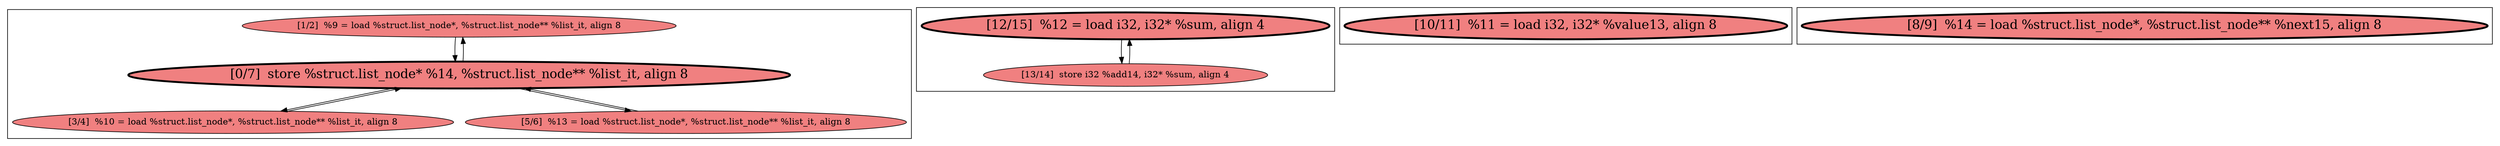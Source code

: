 
digraph G {



node313->node312 [ ]
node316->node315 [ ]
node311->node312 [ ]
node312->node311 [ ]
node312->node310 [ ]
node310->node312 [ ]
node315->node316 [ ]
node312->node313 [ ]


subgraph cluster3 {


node317 [penwidth=3.0,fontsize=20,fillcolor=lightcoral,label="[10/11]  %11 = load i32, i32* %value13, align 8",shape=ellipse,style=filled ]



}

subgraph cluster2 {


node316 [penwidth=3.0,fontsize=20,fillcolor=lightcoral,label="[12/15]  %12 = load i32, i32* %sum, align 4",shape=ellipse,style=filled ]
node315 [fillcolor=lightcoral,label="[13/14]  store i32 %add14, i32* %sum, align 4",shape=ellipse,style=filled ]



}

subgraph cluster0 {


node312 [penwidth=3.0,fontsize=20,fillcolor=lightcoral,label="[0/7]  store %struct.list_node* %14, %struct.list_node** %list_it, align 8",shape=ellipse,style=filled ]
node310 [fillcolor=lightcoral,label="[5/6]  %13 = load %struct.list_node*, %struct.list_node** %list_it, align 8",shape=ellipse,style=filled ]
node313 [fillcolor=lightcoral,label="[1/2]  %9 = load %struct.list_node*, %struct.list_node** %list_it, align 8",shape=ellipse,style=filled ]
node311 [fillcolor=lightcoral,label="[3/4]  %10 = load %struct.list_node*, %struct.list_node** %list_it, align 8",shape=ellipse,style=filled ]



}

subgraph cluster1 {


node314 [penwidth=3.0,fontsize=20,fillcolor=lightcoral,label="[8/9]  %14 = load %struct.list_node*, %struct.list_node** %next15, align 8",shape=ellipse,style=filled ]



}

}
